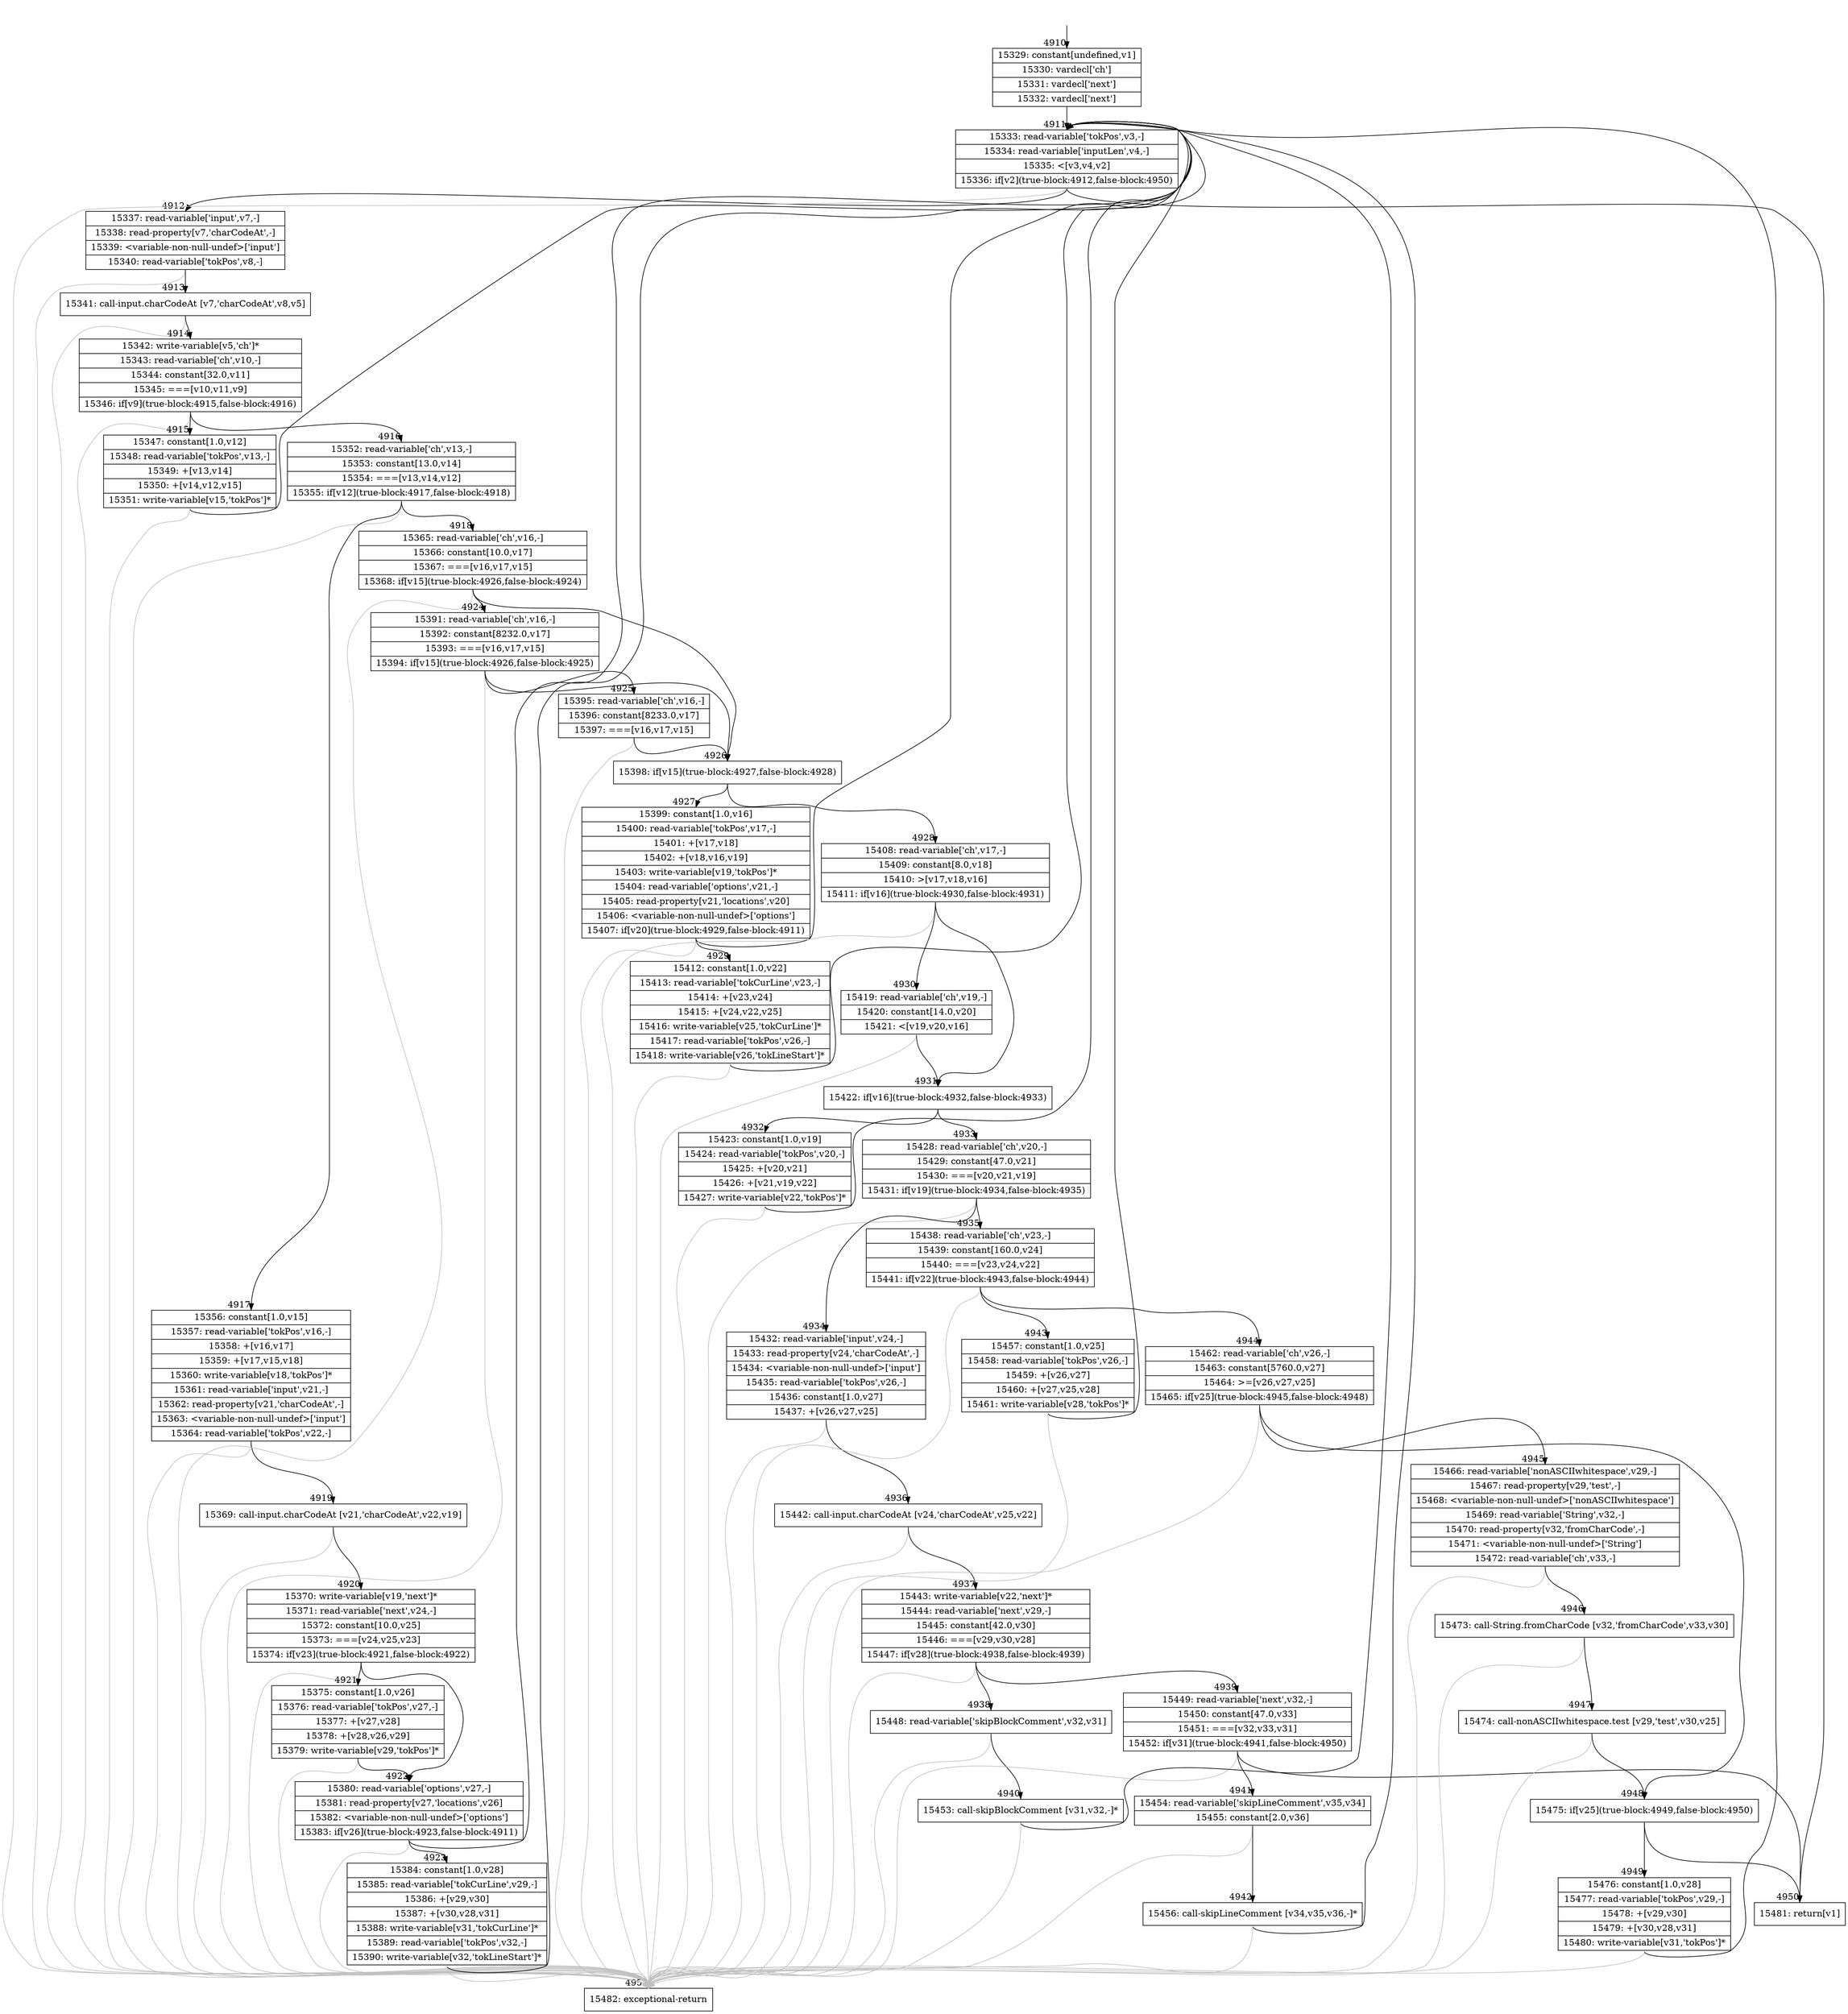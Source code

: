 digraph {
rankdir="TD"
BB_entry304[shape=none,label=""];
BB_entry304 -> BB4910 [tailport=s, headport=n, headlabel="    4910"]
BB4910 [shape=record label="{15329: constant[undefined,v1]|15330: vardecl['ch']|15331: vardecl['next']|15332: vardecl['next']}" ] 
BB4910 -> BB4911 [tailport=s, headport=n, headlabel="      4911"]
BB4911 [shape=record label="{15333: read-variable['tokPos',v3,-]|15334: read-variable['inputLen',v4,-]|15335: \<[v3,v4,v2]|15336: if[v2](true-block:4912,false-block:4950)}" ] 
BB4911 -> BB4912 [tailport=s, headport=n, headlabel="      4912"]
BB4911 -> BB4950 [tailport=s, headport=n, headlabel="      4950"]
BB4911 -> BB4951 [tailport=s, headport=n, color=gray, headlabel="      4951"]
BB4912 [shape=record label="{15337: read-variable['input',v7,-]|15338: read-property[v7,'charCodeAt',-]|15339: \<variable-non-null-undef\>['input']|15340: read-variable['tokPos',v8,-]}" ] 
BB4912 -> BB4913 [tailport=s, headport=n, headlabel="      4913"]
BB4912 -> BB4951 [tailport=s, headport=n, color=gray]
BB4913 [shape=record label="{15341: call-input.charCodeAt [v7,'charCodeAt',v8,v5]}" ] 
BB4913 -> BB4914 [tailport=s, headport=n, headlabel="      4914"]
BB4913 -> BB4951 [tailport=s, headport=n, color=gray]
BB4914 [shape=record label="{15342: write-variable[v5,'ch']*|15343: read-variable['ch',v10,-]|15344: constant[32.0,v11]|15345: ===[v10,v11,v9]|15346: if[v9](true-block:4915,false-block:4916)}" ] 
BB4914 -> BB4915 [tailport=s, headport=n, headlabel="      4915"]
BB4914 -> BB4916 [tailport=s, headport=n, headlabel="      4916"]
BB4914 -> BB4951 [tailport=s, headport=n, color=gray]
BB4915 [shape=record label="{15347: constant[1.0,v12]|15348: read-variable['tokPos',v13,-]|15349: +[v13,v14]|15350: +[v14,v12,v15]|15351: write-variable[v15,'tokPos']*}" ] 
BB4915 -> BB4911 [tailport=s, headport=n]
BB4915 -> BB4951 [tailport=s, headport=n, color=gray]
BB4916 [shape=record label="{15352: read-variable['ch',v13,-]|15353: constant[13.0,v14]|15354: ===[v13,v14,v12]|15355: if[v12](true-block:4917,false-block:4918)}" ] 
BB4916 -> BB4917 [tailport=s, headport=n, headlabel="      4917"]
BB4916 -> BB4918 [tailport=s, headport=n, headlabel="      4918"]
BB4916 -> BB4951 [tailport=s, headport=n, color=gray]
BB4917 [shape=record label="{15356: constant[1.0,v15]|15357: read-variable['tokPos',v16,-]|15358: +[v16,v17]|15359: +[v17,v15,v18]|15360: write-variable[v18,'tokPos']*|15361: read-variable['input',v21,-]|15362: read-property[v21,'charCodeAt',-]|15363: \<variable-non-null-undef\>['input']|15364: read-variable['tokPos',v22,-]}" ] 
BB4917 -> BB4919 [tailport=s, headport=n, headlabel="      4919"]
BB4917 -> BB4951 [tailport=s, headport=n, color=gray]
BB4918 [shape=record label="{15365: read-variable['ch',v16,-]|15366: constant[10.0,v17]|15367: ===[v16,v17,v15]|15368: if[v15](true-block:4926,false-block:4924)}" ] 
BB4918 -> BB4926 [tailport=s, headport=n, headlabel="      4926"]
BB4918 -> BB4924 [tailport=s, headport=n, headlabel="      4924"]
BB4918 -> BB4951 [tailport=s, headport=n, color=gray]
BB4919 [shape=record label="{15369: call-input.charCodeAt [v21,'charCodeAt',v22,v19]}" ] 
BB4919 -> BB4920 [tailport=s, headport=n, headlabel="      4920"]
BB4919 -> BB4951 [tailport=s, headport=n, color=gray]
BB4920 [shape=record label="{15370: write-variable[v19,'next']*|15371: read-variable['next',v24,-]|15372: constant[10.0,v25]|15373: ===[v24,v25,v23]|15374: if[v23](true-block:4921,false-block:4922)}" ] 
BB4920 -> BB4921 [tailport=s, headport=n, headlabel="      4921"]
BB4920 -> BB4922 [tailport=s, headport=n, headlabel="      4922"]
BB4920 -> BB4951 [tailport=s, headport=n, color=gray]
BB4921 [shape=record label="{15375: constant[1.0,v26]|15376: read-variable['tokPos',v27,-]|15377: +[v27,v28]|15378: +[v28,v26,v29]|15379: write-variable[v29,'tokPos']*}" ] 
BB4921 -> BB4922 [tailport=s, headport=n]
BB4921 -> BB4951 [tailport=s, headport=n, color=gray]
BB4922 [shape=record label="{15380: read-variable['options',v27,-]|15381: read-property[v27,'locations',v26]|15382: \<variable-non-null-undef\>['options']|15383: if[v26](true-block:4923,false-block:4911)}" ] 
BB4922 -> BB4923 [tailport=s, headport=n, headlabel="      4923"]
BB4922 -> BB4911 [tailport=s, headport=n]
BB4922 -> BB4951 [tailport=s, headport=n, color=gray]
BB4923 [shape=record label="{15384: constant[1.0,v28]|15385: read-variable['tokCurLine',v29,-]|15386: +[v29,v30]|15387: +[v30,v28,v31]|15388: write-variable[v31,'tokCurLine']*|15389: read-variable['tokPos',v32,-]|15390: write-variable[v32,'tokLineStart']*}" ] 
BB4923 -> BB4911 [tailport=s, headport=n]
BB4923 -> BB4951 [tailport=s, headport=n, color=gray]
BB4924 [shape=record label="{15391: read-variable['ch',v16,-]|15392: constant[8232.0,v17]|15393: ===[v16,v17,v15]|15394: if[v15](true-block:4926,false-block:4925)}" ] 
BB4924 -> BB4926 [tailport=s, headport=n]
BB4924 -> BB4925 [tailport=s, headport=n, headlabel="      4925"]
BB4924 -> BB4951 [tailport=s, headport=n, color=gray]
BB4925 [shape=record label="{15395: read-variable['ch',v16,-]|15396: constant[8233.0,v17]|15397: ===[v16,v17,v15]}" ] 
BB4925 -> BB4926 [tailport=s, headport=n]
BB4925 -> BB4951 [tailport=s, headport=n, color=gray]
BB4926 [shape=record label="{15398: if[v15](true-block:4927,false-block:4928)}" ] 
BB4926 -> BB4927 [tailport=s, headport=n, headlabel="      4927"]
BB4926 -> BB4928 [tailport=s, headport=n, headlabel="      4928"]
BB4927 [shape=record label="{15399: constant[1.0,v16]|15400: read-variable['tokPos',v17,-]|15401: +[v17,v18]|15402: +[v18,v16,v19]|15403: write-variable[v19,'tokPos']*|15404: read-variable['options',v21,-]|15405: read-property[v21,'locations',v20]|15406: \<variable-non-null-undef\>['options']|15407: if[v20](true-block:4929,false-block:4911)}" ] 
BB4927 -> BB4929 [tailport=s, headport=n, headlabel="      4929"]
BB4927 -> BB4911 [tailport=s, headport=n]
BB4927 -> BB4951 [tailport=s, headport=n, color=gray]
BB4928 [shape=record label="{15408: read-variable['ch',v17,-]|15409: constant[8.0,v18]|15410: \>[v17,v18,v16]|15411: if[v16](true-block:4930,false-block:4931)}" ] 
BB4928 -> BB4931 [tailport=s, headport=n, headlabel="      4931"]
BB4928 -> BB4930 [tailport=s, headport=n, headlabel="      4930"]
BB4928 -> BB4951 [tailport=s, headport=n, color=gray]
BB4929 [shape=record label="{15412: constant[1.0,v22]|15413: read-variable['tokCurLine',v23,-]|15414: +[v23,v24]|15415: +[v24,v22,v25]|15416: write-variable[v25,'tokCurLine']*|15417: read-variable['tokPos',v26,-]|15418: write-variable[v26,'tokLineStart']*}" ] 
BB4929 -> BB4911 [tailport=s, headport=n]
BB4929 -> BB4951 [tailport=s, headport=n, color=gray]
BB4930 [shape=record label="{15419: read-variable['ch',v19,-]|15420: constant[14.0,v20]|15421: \<[v19,v20,v16]}" ] 
BB4930 -> BB4931 [tailport=s, headport=n]
BB4930 -> BB4951 [tailport=s, headport=n, color=gray]
BB4931 [shape=record label="{15422: if[v16](true-block:4932,false-block:4933)}" ] 
BB4931 -> BB4932 [tailport=s, headport=n, headlabel="      4932"]
BB4931 -> BB4933 [tailport=s, headport=n, headlabel="      4933"]
BB4932 [shape=record label="{15423: constant[1.0,v19]|15424: read-variable['tokPos',v20,-]|15425: +[v20,v21]|15426: +[v21,v19,v22]|15427: write-variable[v22,'tokPos']*}" ] 
BB4932 -> BB4911 [tailport=s, headport=n]
BB4932 -> BB4951 [tailport=s, headport=n, color=gray]
BB4933 [shape=record label="{15428: read-variable['ch',v20,-]|15429: constant[47.0,v21]|15430: ===[v20,v21,v19]|15431: if[v19](true-block:4934,false-block:4935)}" ] 
BB4933 -> BB4934 [tailport=s, headport=n, headlabel="      4934"]
BB4933 -> BB4935 [tailport=s, headport=n, headlabel="      4935"]
BB4933 -> BB4951 [tailport=s, headport=n, color=gray]
BB4934 [shape=record label="{15432: read-variable['input',v24,-]|15433: read-property[v24,'charCodeAt',-]|15434: \<variable-non-null-undef\>['input']|15435: read-variable['tokPos',v26,-]|15436: constant[1.0,v27]|15437: +[v26,v27,v25]}" ] 
BB4934 -> BB4936 [tailport=s, headport=n, headlabel="      4936"]
BB4934 -> BB4951 [tailport=s, headport=n, color=gray]
BB4935 [shape=record label="{15438: read-variable['ch',v23,-]|15439: constant[160.0,v24]|15440: ===[v23,v24,v22]|15441: if[v22](true-block:4943,false-block:4944)}" ] 
BB4935 -> BB4943 [tailport=s, headport=n, headlabel="      4943"]
BB4935 -> BB4944 [tailport=s, headport=n, headlabel="      4944"]
BB4935 -> BB4951 [tailport=s, headport=n, color=gray]
BB4936 [shape=record label="{15442: call-input.charCodeAt [v24,'charCodeAt',v25,v22]}" ] 
BB4936 -> BB4937 [tailport=s, headport=n, headlabel="      4937"]
BB4936 -> BB4951 [tailport=s, headport=n, color=gray]
BB4937 [shape=record label="{15443: write-variable[v22,'next']*|15444: read-variable['next',v29,-]|15445: constant[42.0,v30]|15446: ===[v29,v30,v28]|15447: if[v28](true-block:4938,false-block:4939)}" ] 
BB4937 -> BB4938 [tailport=s, headport=n, headlabel="      4938"]
BB4937 -> BB4939 [tailport=s, headport=n, headlabel="      4939"]
BB4937 -> BB4951 [tailport=s, headport=n, color=gray]
BB4938 [shape=record label="{15448: read-variable['skipBlockComment',v32,v31]}" ] 
BB4938 -> BB4940 [tailport=s, headport=n, headlabel="      4940"]
BB4938 -> BB4951 [tailport=s, headport=n, color=gray]
BB4939 [shape=record label="{15449: read-variable['next',v32,-]|15450: constant[47.0,v33]|15451: ===[v32,v33,v31]|15452: if[v31](true-block:4941,false-block:4950)}" ] 
BB4939 -> BB4941 [tailport=s, headport=n, headlabel="      4941"]
BB4939 -> BB4950 [tailport=s, headport=n]
BB4939 -> BB4951 [tailport=s, headport=n, color=gray]
BB4940 [shape=record label="{15453: call-skipBlockComment [v31,v32,-]*}" ] 
BB4940 -> BB4911 [tailport=s, headport=n]
BB4940 -> BB4951 [tailport=s, headport=n, color=gray]
BB4941 [shape=record label="{15454: read-variable['skipLineComment',v35,v34]|15455: constant[2.0,v36]}" ] 
BB4941 -> BB4942 [tailport=s, headport=n, headlabel="      4942"]
BB4941 -> BB4951 [tailport=s, headport=n, color=gray]
BB4942 [shape=record label="{15456: call-skipLineComment [v34,v35,v36,-]*}" ] 
BB4942 -> BB4911 [tailport=s, headport=n]
BB4942 -> BB4951 [tailport=s, headport=n, color=gray]
BB4943 [shape=record label="{15457: constant[1.0,v25]|15458: read-variable['tokPos',v26,-]|15459: +[v26,v27]|15460: +[v27,v25,v28]|15461: write-variable[v28,'tokPos']*}" ] 
BB4943 -> BB4911 [tailport=s, headport=n]
BB4943 -> BB4951 [tailport=s, headport=n, color=gray]
BB4944 [shape=record label="{15462: read-variable['ch',v26,-]|15463: constant[5760.0,v27]|15464: \>=[v26,v27,v25]|15465: if[v25](true-block:4945,false-block:4948)}" ] 
BB4944 -> BB4948 [tailport=s, headport=n, headlabel="      4948"]
BB4944 -> BB4945 [tailport=s, headport=n, headlabel="      4945"]
BB4944 -> BB4951 [tailport=s, headport=n, color=gray]
BB4945 [shape=record label="{15466: read-variable['nonASCIIwhitespace',v29,-]|15467: read-property[v29,'test',-]|15468: \<variable-non-null-undef\>['nonASCIIwhitespace']|15469: read-variable['String',v32,-]|15470: read-property[v32,'fromCharCode',-]|15471: \<variable-non-null-undef\>['String']|15472: read-variable['ch',v33,-]}" ] 
BB4945 -> BB4946 [tailport=s, headport=n, headlabel="      4946"]
BB4945 -> BB4951 [tailport=s, headport=n, color=gray]
BB4946 [shape=record label="{15473: call-String.fromCharCode [v32,'fromCharCode',v33,v30]}" ] 
BB4946 -> BB4947 [tailport=s, headport=n, headlabel="      4947"]
BB4946 -> BB4951 [tailport=s, headport=n, color=gray]
BB4947 [shape=record label="{15474: call-nonASCIIwhitespace.test [v29,'test',v30,v25]}" ] 
BB4947 -> BB4948 [tailport=s, headport=n]
BB4947 -> BB4951 [tailport=s, headport=n, color=gray]
BB4948 [shape=record label="{15475: if[v25](true-block:4949,false-block:4950)}" ] 
BB4948 -> BB4949 [tailport=s, headport=n, headlabel="      4949"]
BB4948 -> BB4950 [tailport=s, headport=n]
BB4949 [shape=record label="{15476: constant[1.0,v28]|15477: read-variable['tokPos',v29,-]|15478: +[v29,v30]|15479: +[v30,v28,v31]|15480: write-variable[v31,'tokPos']*}" ] 
BB4949 -> BB4911 [tailport=s, headport=n]
BB4949 -> BB4951 [tailport=s, headport=n, color=gray]
BB4950 [shape=record label="{15481: return[v1]}" ] 
BB4951 [shape=record label="{15482: exceptional-return}" ] 
//#$~ 5206
}
